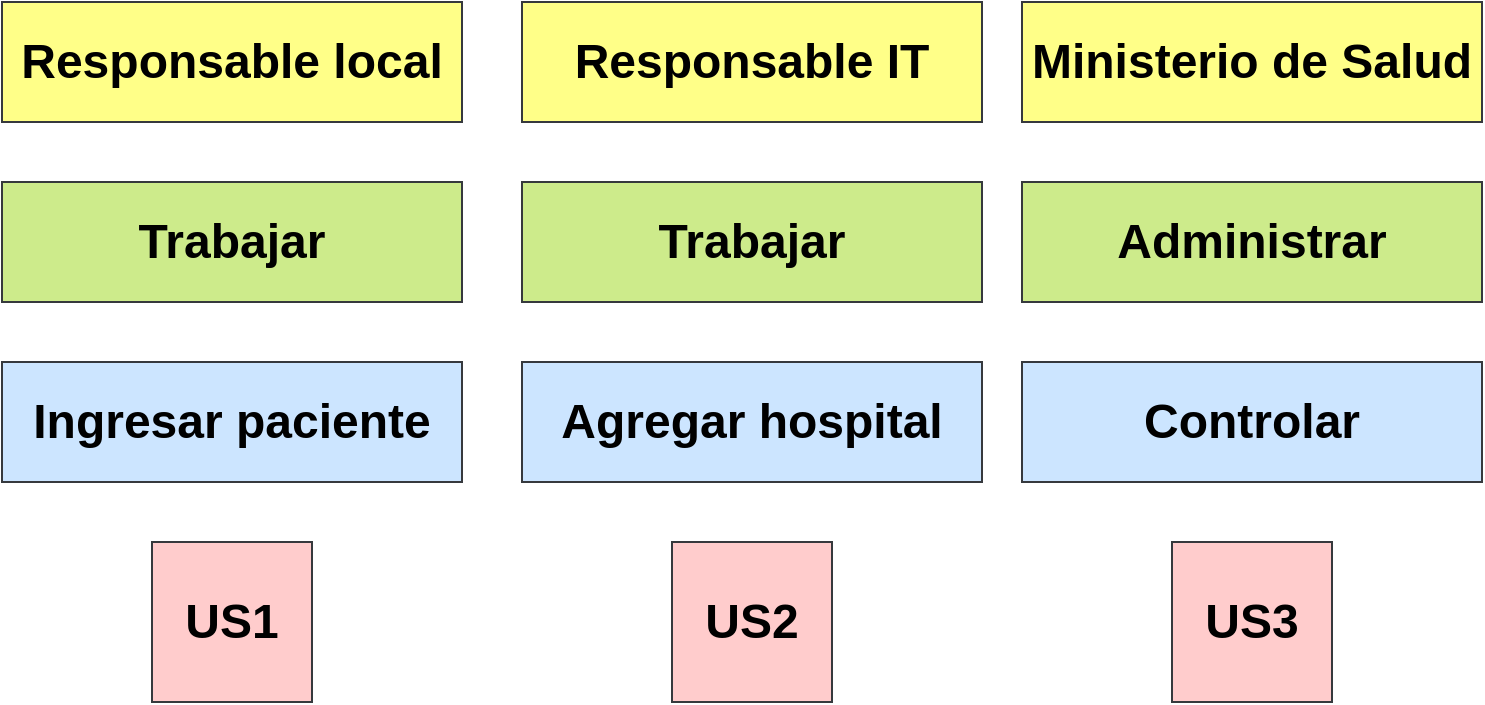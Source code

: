 <mxfile version="24.7.8">
  <diagram name="Página-1" id="qU_fhuKpSnrCApZTvoVI">
    <mxGraphModel dx="1114" dy="870" grid="1" gridSize="10" guides="1" tooltips="1" connect="1" arrows="1" fold="1" page="1" pageScale="1" pageWidth="827" pageHeight="1169" math="0" shadow="0">
      <root>
        <mxCell id="0" />
        <mxCell id="1" parent="0" />
        <mxCell id="c5gVdFEDWXmV88MrKOcX-1" value="&lt;h1&gt;Responsable local&lt;/h1&gt;" style="rounded=0;whiteSpace=wrap;html=1;fillColor=#ffff88;strokeColor=#36393d;" vertex="1" parent="1">
          <mxGeometry x="10" y="160" width="230" height="60" as="geometry" />
        </mxCell>
        <mxCell id="c5gVdFEDWXmV88MrKOcX-2" value="&lt;h1&gt;Responsable IT&lt;/h1&gt;" style="rounded=0;whiteSpace=wrap;html=1;fillColor=#ffff88;strokeColor=#36393d;" vertex="1" parent="1">
          <mxGeometry x="270" y="160" width="230" height="60" as="geometry" />
        </mxCell>
        <mxCell id="c5gVdFEDWXmV88MrKOcX-3" value="&lt;h1&gt;Ministerio de Salud&lt;/h1&gt;" style="rounded=0;whiteSpace=wrap;html=1;fillColor=#ffff88;strokeColor=#36393d;" vertex="1" parent="1">
          <mxGeometry x="520" y="160" width="230" height="60" as="geometry" />
        </mxCell>
        <mxCell id="c5gVdFEDWXmV88MrKOcX-4" value="&lt;h1&gt;Trabajar&lt;/h1&gt;" style="rounded=0;whiteSpace=wrap;html=1;fillColor=#cdeb8b;strokeColor=#36393d;" vertex="1" parent="1">
          <mxGeometry x="10" y="250" width="230" height="60" as="geometry" />
        </mxCell>
        <mxCell id="c5gVdFEDWXmV88MrKOcX-5" value="&lt;h1&gt;Trabajar&lt;/h1&gt;" style="rounded=0;whiteSpace=wrap;html=1;fillColor=#cdeb8b;strokeColor=#36393d;" vertex="1" parent="1">
          <mxGeometry x="270" y="250" width="230" height="60" as="geometry" />
        </mxCell>
        <mxCell id="c5gVdFEDWXmV88MrKOcX-6" value="&lt;h1&gt;Administrar&lt;/h1&gt;" style="rounded=0;whiteSpace=wrap;html=1;fillColor=#cdeb8b;strokeColor=#36393d;" vertex="1" parent="1">
          <mxGeometry x="520" y="250" width="230" height="60" as="geometry" />
        </mxCell>
        <mxCell id="c5gVdFEDWXmV88MrKOcX-7" value="&lt;h1&gt;Ingresar paciente&lt;/h1&gt;" style="rounded=0;whiteSpace=wrap;html=1;fillColor=#cce5ff;strokeColor=#36393d;" vertex="1" parent="1">
          <mxGeometry x="10" y="340" width="230" height="60" as="geometry" />
        </mxCell>
        <mxCell id="c5gVdFEDWXmV88MrKOcX-8" value="&lt;h1&gt;Agregar hospital&lt;/h1&gt;" style="rounded=0;whiteSpace=wrap;html=1;fillColor=#cce5ff;strokeColor=#36393d;" vertex="1" parent="1">
          <mxGeometry x="270" y="340" width="230" height="60" as="geometry" />
        </mxCell>
        <mxCell id="c5gVdFEDWXmV88MrKOcX-9" value="&lt;h1&gt;Controlar&lt;/h1&gt;" style="rounded=0;whiteSpace=wrap;html=1;fillColor=#cce5ff;strokeColor=#36393d;" vertex="1" parent="1">
          <mxGeometry x="520" y="340" width="230" height="60" as="geometry" />
        </mxCell>
        <mxCell id="c5gVdFEDWXmV88MrKOcX-10" value="&lt;h1&gt;US1&lt;/h1&gt;" style="whiteSpace=wrap;html=1;aspect=fixed;fillColor=#ffcccc;strokeColor=#36393d;" vertex="1" parent="1">
          <mxGeometry x="85" y="430" width="80" height="80" as="geometry" />
        </mxCell>
        <mxCell id="c5gVdFEDWXmV88MrKOcX-11" value="&lt;h1&gt;US2&lt;/h1&gt;" style="whiteSpace=wrap;html=1;aspect=fixed;fillColor=#ffcccc;strokeColor=#36393d;" vertex="1" parent="1">
          <mxGeometry x="345" y="430" width="80" height="80" as="geometry" />
        </mxCell>
        <mxCell id="c5gVdFEDWXmV88MrKOcX-12" value="&lt;h1&gt;US3&lt;/h1&gt;" style="whiteSpace=wrap;html=1;aspect=fixed;fillColor=#ffcccc;strokeColor=#36393d;" vertex="1" parent="1">
          <mxGeometry x="595" y="430" width="80" height="80" as="geometry" />
        </mxCell>
      </root>
    </mxGraphModel>
  </diagram>
</mxfile>
